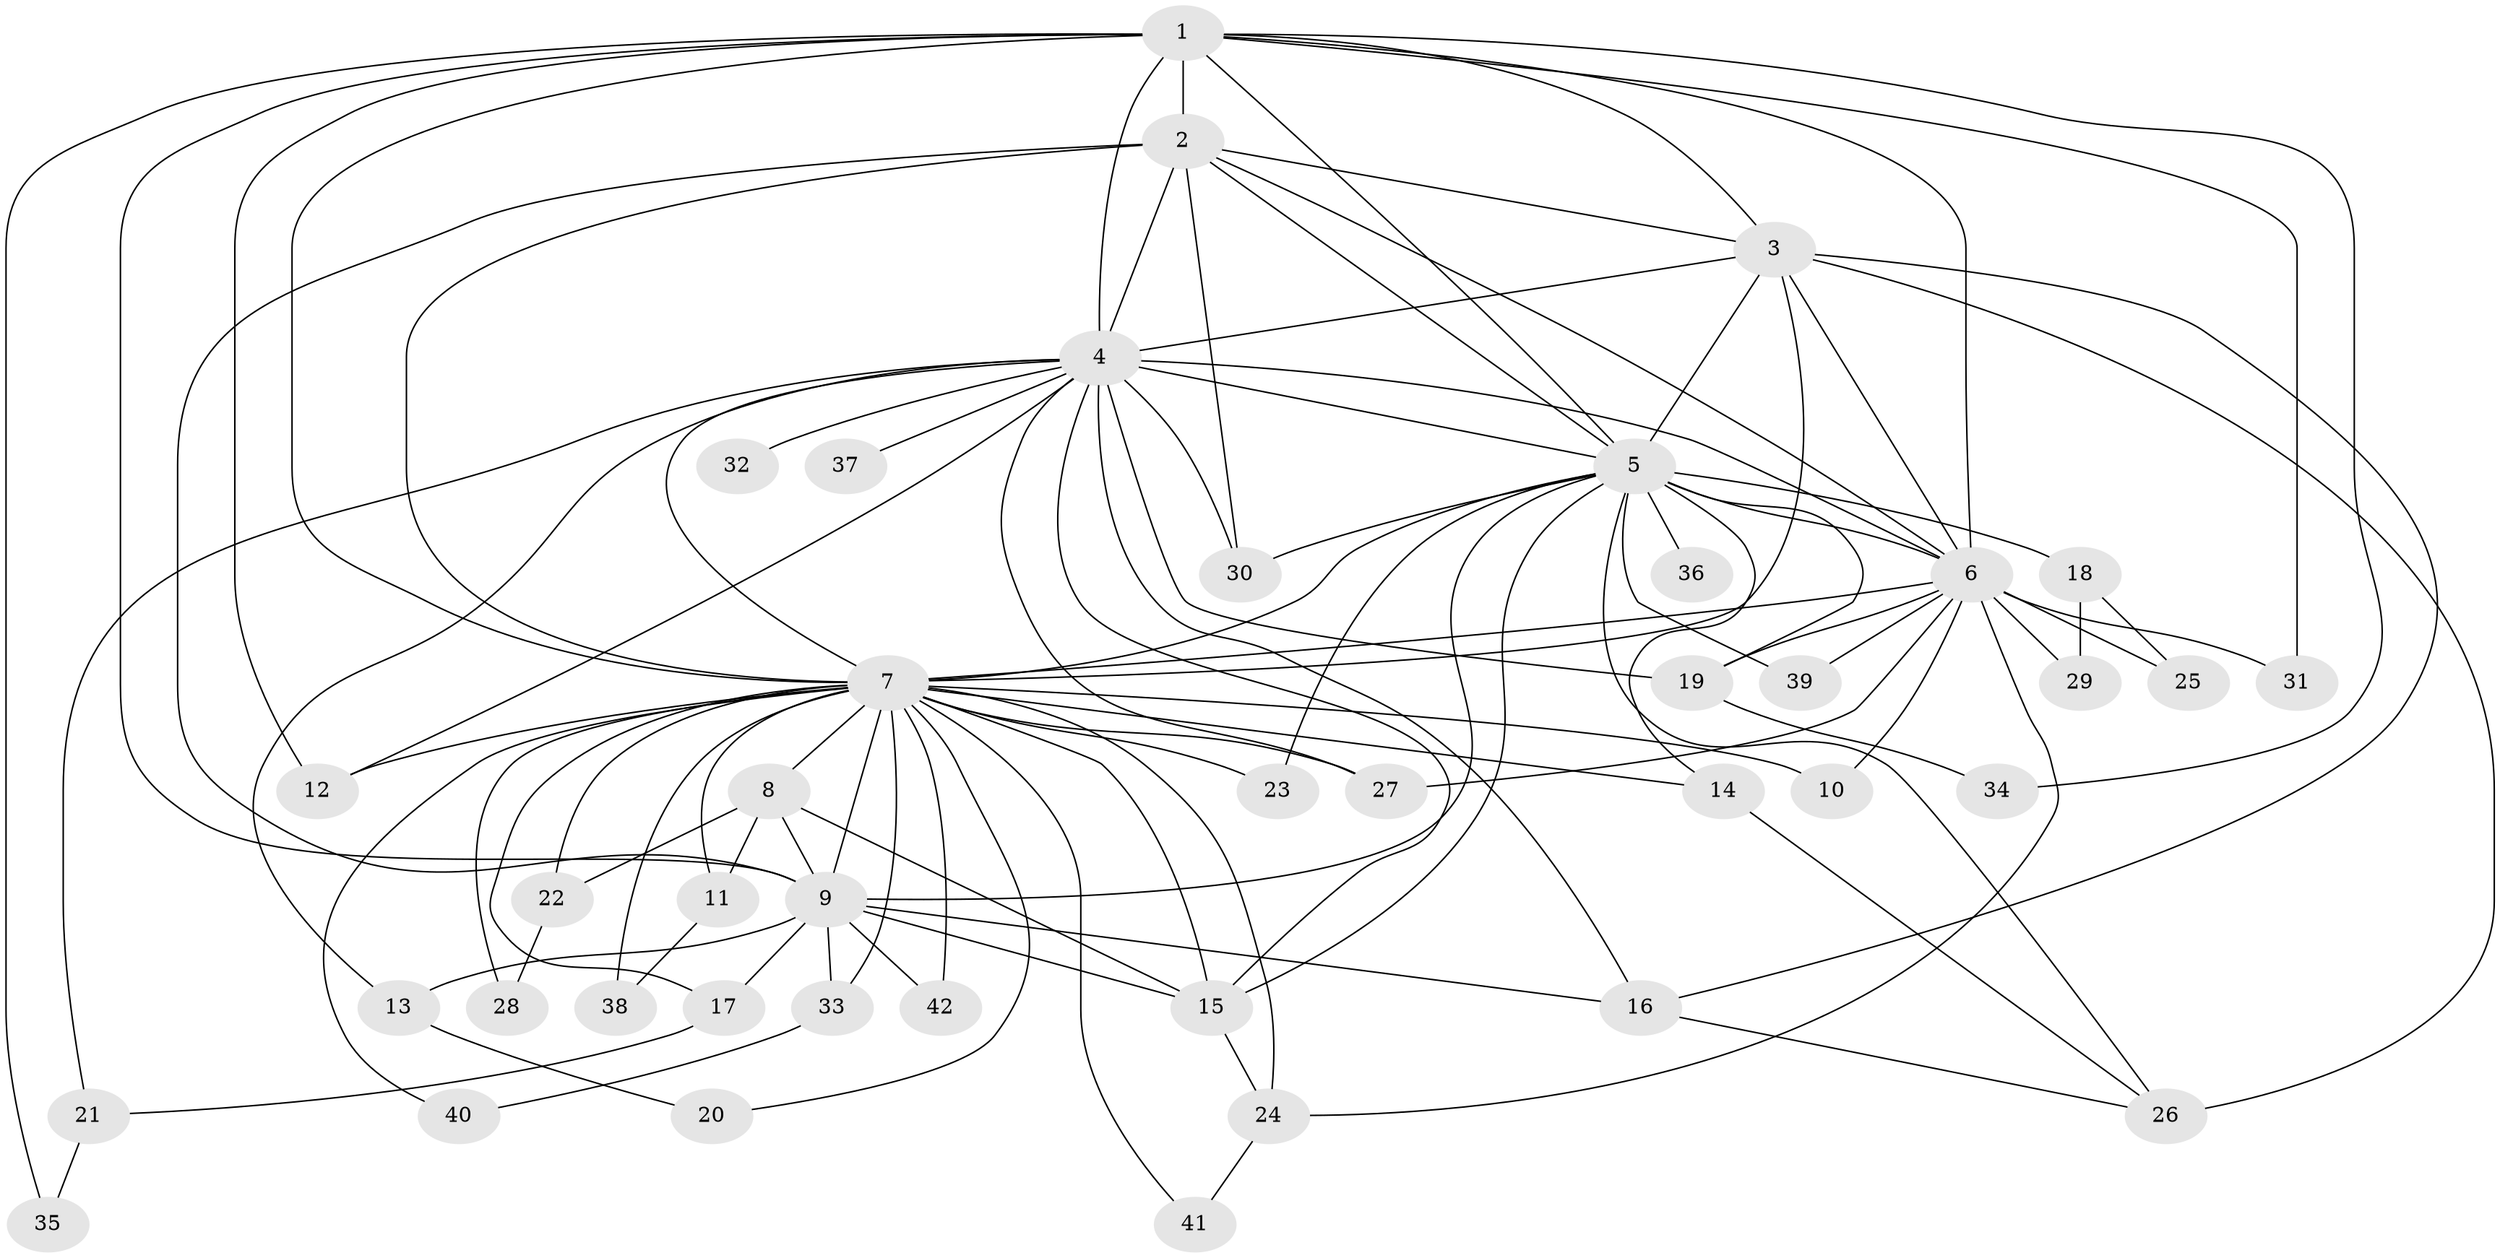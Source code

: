 // original degree distribution, {13: 0.024096385542168676, 21: 0.012048192771084338, 12: 0.012048192771084338, 25: 0.012048192771084338, 15: 0.012048192771084338, 19: 0.024096385542168676, 23: 0.012048192771084338, 24: 0.012048192771084338, 7: 0.012048192771084338, 5: 0.012048192771084338, 2: 0.5060240963855421, 3: 0.21686746987951808, 6: 0.024096385542168676, 4: 0.10843373493975904}
// Generated by graph-tools (version 1.1) at 2025/35/03/09/25 02:35:04]
// undirected, 42 vertices, 100 edges
graph export_dot {
graph [start="1"]
  node [color=gray90,style=filled];
  1;
  2;
  3;
  4;
  5;
  6;
  7;
  8;
  9;
  10;
  11;
  12;
  13;
  14;
  15;
  16;
  17;
  18;
  19;
  20;
  21;
  22;
  23;
  24;
  25;
  26;
  27;
  28;
  29;
  30;
  31;
  32;
  33;
  34;
  35;
  36;
  37;
  38;
  39;
  40;
  41;
  42;
  1 -- 2 [weight=3.0];
  1 -- 3 [weight=2.0];
  1 -- 4 [weight=2.0];
  1 -- 5 [weight=2.0];
  1 -- 6 [weight=4.0];
  1 -- 7 [weight=4.0];
  1 -- 9 [weight=1.0];
  1 -- 12 [weight=1.0];
  1 -- 31 [weight=1.0];
  1 -- 34 [weight=1.0];
  1 -- 35 [weight=1.0];
  2 -- 3 [weight=2.0];
  2 -- 4 [weight=1.0];
  2 -- 5 [weight=3.0];
  2 -- 6 [weight=2.0];
  2 -- 7 [weight=2.0];
  2 -- 9 [weight=7.0];
  2 -- 30 [weight=1.0];
  3 -- 4 [weight=1.0];
  3 -- 5 [weight=1.0];
  3 -- 6 [weight=3.0];
  3 -- 7 [weight=2.0];
  3 -- 16 [weight=1.0];
  3 -- 26 [weight=1.0];
  4 -- 5 [weight=2.0];
  4 -- 6 [weight=3.0];
  4 -- 7 [weight=2.0];
  4 -- 12 [weight=1.0];
  4 -- 13 [weight=1.0];
  4 -- 15 [weight=1.0];
  4 -- 16 [weight=2.0];
  4 -- 19 [weight=1.0];
  4 -- 21 [weight=1.0];
  4 -- 27 [weight=1.0];
  4 -- 30 [weight=1.0];
  4 -- 32 [weight=1.0];
  4 -- 37 [weight=1.0];
  5 -- 6 [weight=13.0];
  5 -- 7 [weight=3.0];
  5 -- 9 [weight=2.0];
  5 -- 14 [weight=1.0];
  5 -- 15 [weight=1.0];
  5 -- 18 [weight=2.0];
  5 -- 19 [weight=1.0];
  5 -- 23 [weight=1.0];
  5 -- 26 [weight=1.0];
  5 -- 30 [weight=1.0];
  5 -- 36 [weight=2.0];
  5 -- 39 [weight=1.0];
  6 -- 7 [weight=4.0];
  6 -- 10 [weight=1.0];
  6 -- 19 [weight=1.0];
  6 -- 24 [weight=1.0];
  6 -- 25 [weight=1.0];
  6 -- 27 [weight=1.0];
  6 -- 29 [weight=1.0];
  6 -- 31 [weight=1.0];
  6 -- 39 [weight=1.0];
  7 -- 8 [weight=2.0];
  7 -- 9 [weight=2.0];
  7 -- 10 [weight=1.0];
  7 -- 11 [weight=1.0];
  7 -- 12 [weight=1.0];
  7 -- 14 [weight=1.0];
  7 -- 15 [weight=1.0];
  7 -- 17 [weight=1.0];
  7 -- 20 [weight=1.0];
  7 -- 22 [weight=1.0];
  7 -- 23 [weight=1.0];
  7 -- 24 [weight=1.0];
  7 -- 27 [weight=1.0];
  7 -- 28 [weight=1.0];
  7 -- 33 [weight=1.0];
  7 -- 38 [weight=1.0];
  7 -- 40 [weight=1.0];
  7 -- 41 [weight=1.0];
  7 -- 42 [weight=1.0];
  8 -- 9 [weight=2.0];
  8 -- 11 [weight=1.0];
  8 -- 15 [weight=1.0];
  8 -- 22 [weight=1.0];
  9 -- 13 [weight=2.0];
  9 -- 15 [weight=1.0];
  9 -- 16 [weight=1.0];
  9 -- 17 [weight=1.0];
  9 -- 33 [weight=2.0];
  9 -- 42 [weight=1.0];
  11 -- 38 [weight=1.0];
  13 -- 20 [weight=1.0];
  14 -- 26 [weight=1.0];
  15 -- 24 [weight=1.0];
  16 -- 26 [weight=1.0];
  17 -- 21 [weight=1.0];
  18 -- 25 [weight=1.0];
  18 -- 29 [weight=1.0];
  19 -- 34 [weight=1.0];
  21 -- 35 [weight=1.0];
  22 -- 28 [weight=1.0];
  24 -- 41 [weight=1.0];
  33 -- 40 [weight=1.0];
}
